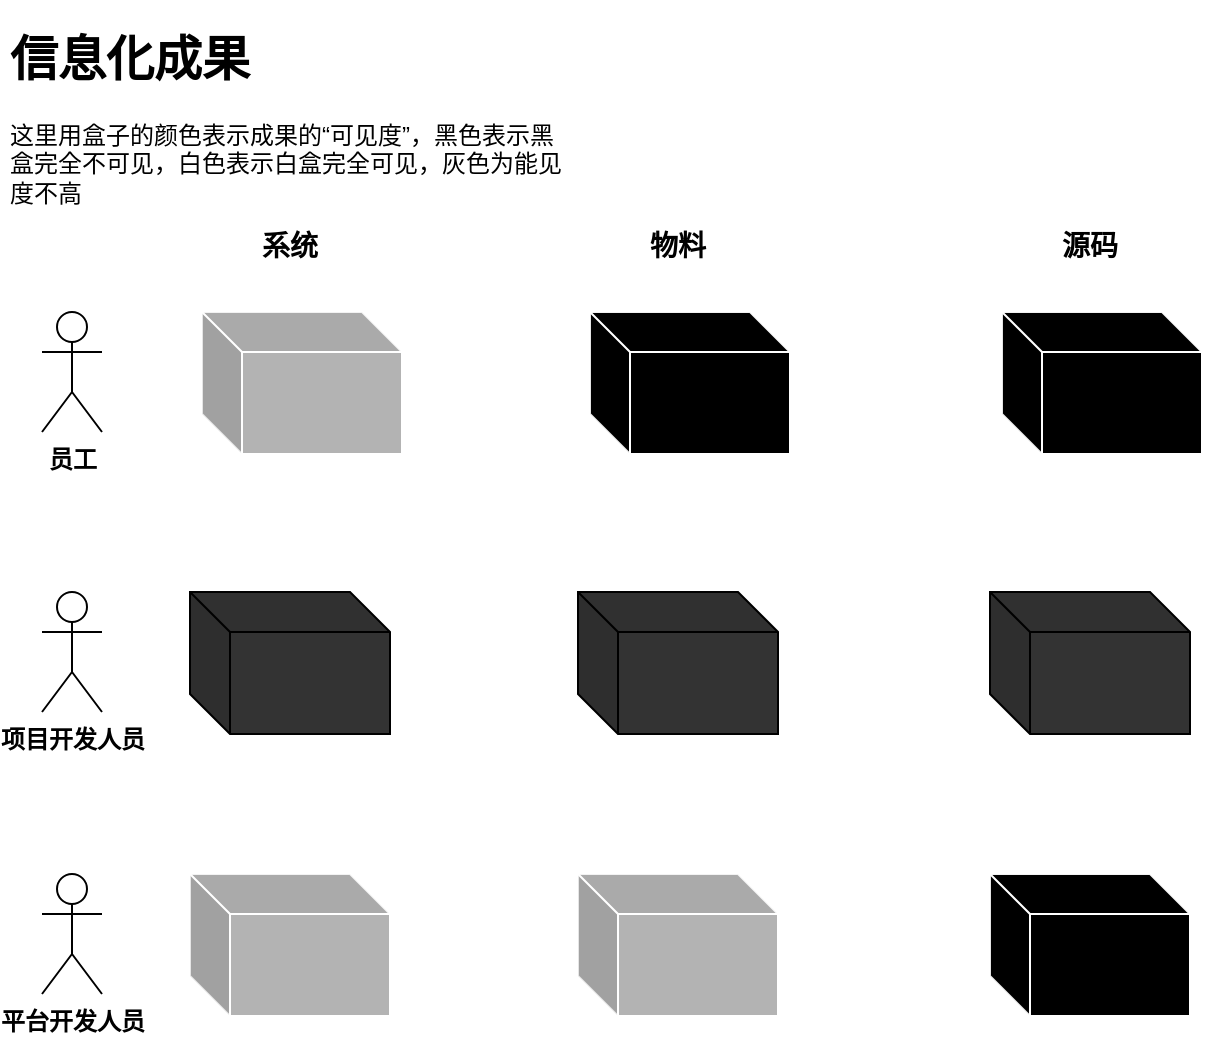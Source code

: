 <mxfile version="23.1.5" type="github">
  <diagram name="第 1 页" id="GiNgVYOG7Uos1pchXm_j">
    <mxGraphModel dx="1509" dy="798" grid="1" gridSize="10" guides="1" tooltips="1" connect="1" arrows="1" fold="1" page="1" pageScale="1" pageWidth="827" pageHeight="1169" math="0" shadow="0">
      <root>
        <mxCell id="0" />
        <mxCell id="1" parent="0" />
        <mxCell id="IuLcHBRxpZFN4A8LoV7O-1" value="&lt;b&gt;员工&lt;/b&gt;" style="shape=umlActor;verticalLabelPosition=bottom;verticalAlign=top;html=1;outlineConnect=0;" vertex="1" parent="1">
          <mxGeometry x="100" y="240" width="30" height="60" as="geometry" />
        </mxCell>
        <mxCell id="IuLcHBRxpZFN4A8LoV7O-2" value="&lt;b&gt;项目开发人员&lt;/b&gt;" style="shape=umlActor;verticalLabelPosition=bottom;verticalAlign=top;html=1;outlineConnect=0;" vertex="1" parent="1">
          <mxGeometry x="100" y="380" width="30" height="60" as="geometry" />
        </mxCell>
        <mxCell id="IuLcHBRxpZFN4A8LoV7O-5" value="&lt;b&gt;平台开发人员&lt;/b&gt;" style="shape=umlActor;verticalLabelPosition=bottom;verticalAlign=top;html=1;outlineConnect=0;" vertex="1" parent="1">
          <mxGeometry x="100" y="521" width="30" height="60" as="geometry" />
        </mxCell>
        <mxCell id="IuLcHBRxpZFN4A8LoV7O-7" value="" style="shape=cube;whiteSpace=wrap;html=1;boundedLbl=1;backgroundOutline=1;darkOpacity=0.05;darkOpacity2=0.1;fillColor=#B3B3B3;strokeColor=#FFFFFF;" vertex="1" parent="1">
          <mxGeometry x="180" y="240" width="100" height="71" as="geometry" />
        </mxCell>
        <mxCell id="IuLcHBRxpZFN4A8LoV7O-10" value="系统" style="text;html=1;align=center;verticalAlign=middle;whiteSpace=wrap;rounded=0;fontSize=14;fontStyle=1" vertex="1" parent="1">
          <mxGeometry x="194" y="192" width="60" height="30" as="geometry" />
        </mxCell>
        <mxCell id="IuLcHBRxpZFN4A8LoV7O-12" value="物料" style="text;html=1;align=center;verticalAlign=middle;whiteSpace=wrap;rounded=0;fontSize=14;fontStyle=1" vertex="1" parent="1">
          <mxGeometry x="388" y="192" width="60" height="30" as="geometry" />
        </mxCell>
        <mxCell id="IuLcHBRxpZFN4A8LoV7O-13" value="源码" style="text;html=1;align=center;verticalAlign=middle;whiteSpace=wrap;rounded=0;fontSize=14;fontStyle=1" vertex="1" parent="1">
          <mxGeometry x="594" y="192" width="60" height="30" as="geometry" />
        </mxCell>
        <mxCell id="IuLcHBRxpZFN4A8LoV7O-23" value="" style="shape=cube;whiteSpace=wrap;html=1;boundedLbl=1;backgroundOutline=1;darkOpacity=0.05;darkOpacity2=0.1;fillColor=#000000;strokeColor=#FFFFFF;" vertex="1" parent="1">
          <mxGeometry x="374" y="240" width="100" height="71" as="geometry" />
        </mxCell>
        <mxCell id="IuLcHBRxpZFN4A8LoV7O-24" value="" style="shape=cube;whiteSpace=wrap;html=1;boundedLbl=1;backgroundOutline=1;darkOpacity=0.05;darkOpacity2=0.1;fillColor=#000000;strokeColor=#FFFFFF;" vertex="1" parent="1">
          <mxGeometry x="580" y="240" width="100" height="71" as="geometry" />
        </mxCell>
        <mxCell id="IuLcHBRxpZFN4A8LoV7O-25" value="" style="shape=cube;whiteSpace=wrap;html=1;boundedLbl=1;backgroundOutline=1;darkOpacity=0.05;darkOpacity2=0.1;fillColor=#333333;" vertex="1" parent="1">
          <mxGeometry x="174" y="380" width="100" height="71" as="geometry" />
        </mxCell>
        <mxCell id="IuLcHBRxpZFN4A8LoV7O-26" value="" style="shape=cube;whiteSpace=wrap;html=1;boundedLbl=1;backgroundOutline=1;darkOpacity=0.05;darkOpacity2=0.1;fillColor=#333333;" vertex="1" parent="1">
          <mxGeometry x="368" y="380" width="100" height="71" as="geometry" />
        </mxCell>
        <mxCell id="IuLcHBRxpZFN4A8LoV7O-27" value="" style="shape=cube;whiteSpace=wrap;html=1;boundedLbl=1;backgroundOutline=1;darkOpacity=0.05;darkOpacity2=0.1;fillColor=#333333;" vertex="1" parent="1">
          <mxGeometry x="574" y="380" width="100" height="71" as="geometry" />
        </mxCell>
        <mxCell id="IuLcHBRxpZFN4A8LoV7O-28" value="" style="shape=cube;whiteSpace=wrap;html=1;boundedLbl=1;backgroundOutline=1;darkOpacity=0.05;darkOpacity2=0.1;fillColor=#B3B3B3;fontColor=#333333;strokeColor=#FFFFFF;" vertex="1" parent="1">
          <mxGeometry x="174" y="521" width="100" height="71" as="geometry" />
        </mxCell>
        <mxCell id="IuLcHBRxpZFN4A8LoV7O-29" value="" style="shape=cube;whiteSpace=wrap;html=1;boundedLbl=1;backgroundOutline=1;darkOpacity=0.05;darkOpacity2=0.1;fillColor=#B3B3B3;fontColor=#333333;strokeColor=#FFFFFF;" vertex="1" parent="1">
          <mxGeometry x="368" y="521" width="100" height="71" as="geometry" />
        </mxCell>
        <mxCell id="IuLcHBRxpZFN4A8LoV7O-30" value="" style="shape=cube;whiteSpace=wrap;html=1;boundedLbl=1;backgroundOutline=1;darkOpacity=0.05;darkOpacity2=0.1;fillColor=#000000;fontColor=#333333;strokeColor=#FFFFFF;" vertex="1" parent="1">
          <mxGeometry x="574" y="521" width="100" height="71" as="geometry" />
        </mxCell>
        <mxCell id="IuLcHBRxpZFN4A8LoV7O-31" value="&lt;h1&gt;信息化成果&lt;/h1&gt;&lt;div&gt;这里用盒子的颜色表示成果的“可见度”，黑色表示黑盒完全不可见，白色表示白盒完全可见，灰色为能见度不高&lt;/div&gt;" style="text;html=1;spacing=5;spacingTop=-20;whiteSpace=wrap;overflow=hidden;rounded=0;" vertex="1" parent="1">
          <mxGeometry x="79" y="94" width="290" height="98" as="geometry" />
        </mxCell>
      </root>
    </mxGraphModel>
  </diagram>
</mxfile>
